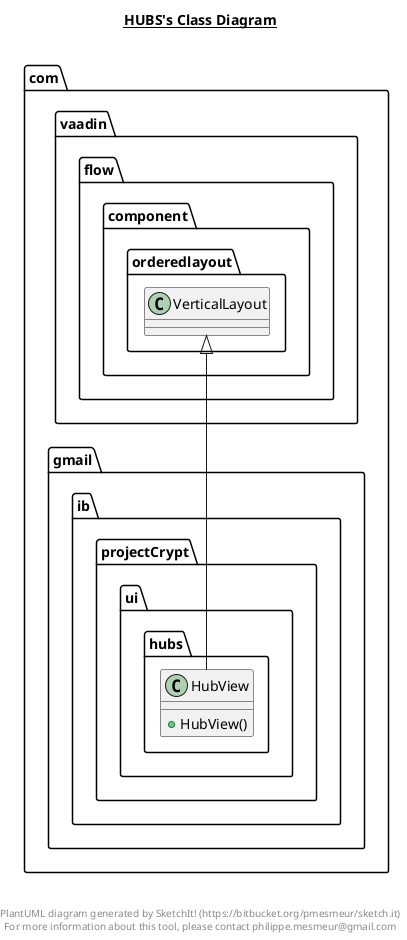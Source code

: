 @startuml

title __HUBS's Class Diagram__\n

  namespace com.gmail.ib.projectCrypt {
    namespace ui {
      namespace hubs {
        class com.gmail.ib.projectCrypt.ui.hubs.HubView {
            + HubView()
        }
      }
    }
  }
  

  com.gmail.ib.projectCrypt.ui.hubs.HubView -up-|> com.vaadin.flow.component.orderedlayout.VerticalLayout


right footer


PlantUML diagram generated by SketchIt! (https://bitbucket.org/pmesmeur/sketch.it)
For more information about this tool, please contact philippe.mesmeur@gmail.com
endfooter

@enduml
